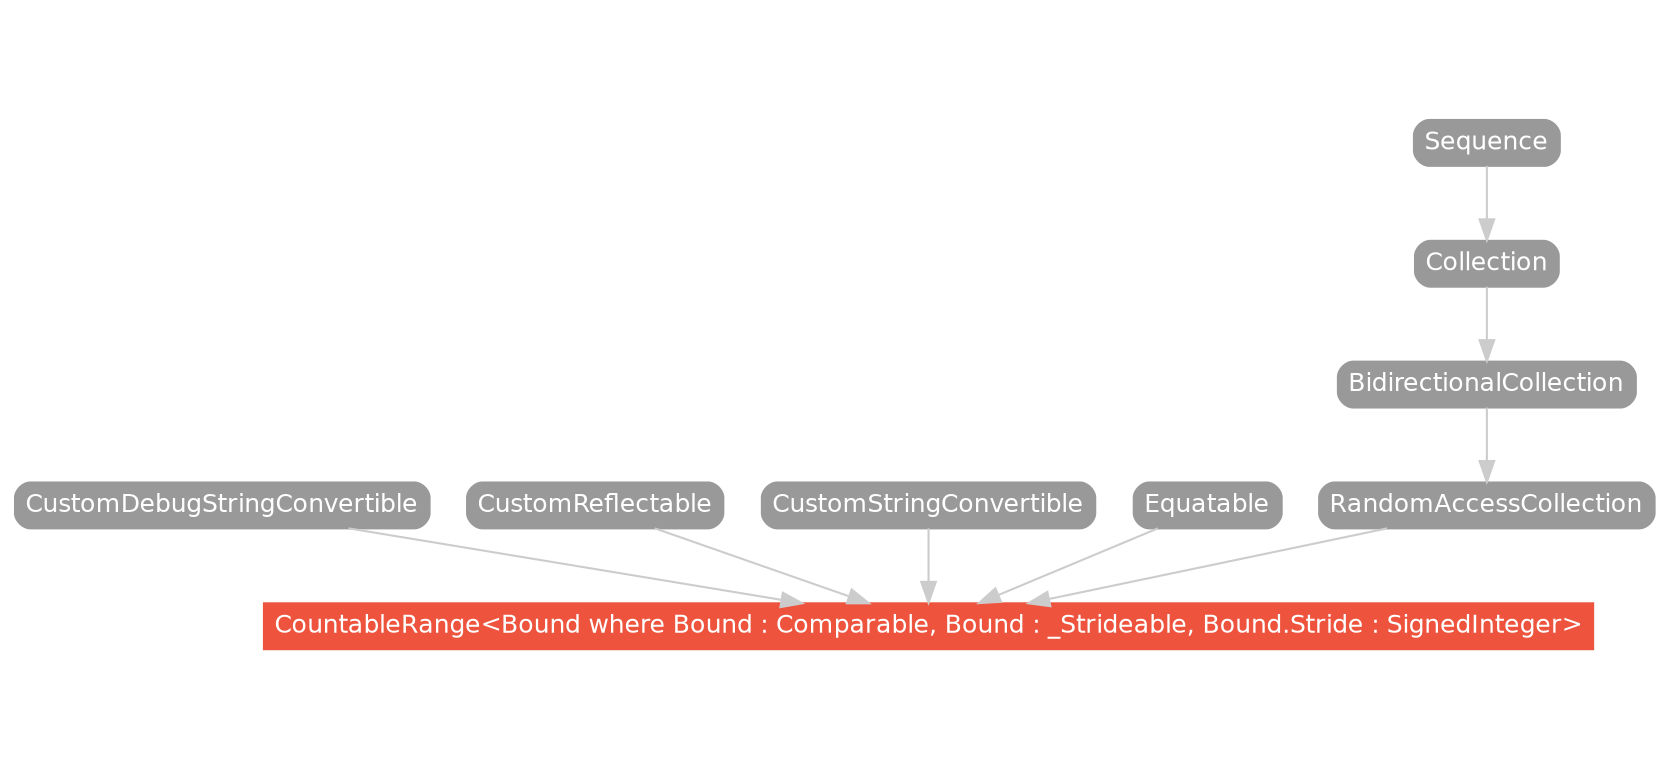 strict digraph "CountableRange<Bound where Bound : Comparable, Bound : _Strideable, Bound.Stride : SignedInteger> - Type Hierarchy - SwiftDoc.org" {
    pad="0.1,0.8"
    node [shape=box, style="filled,rounded", color="#999999", fillcolor="#999999", fontcolor=white, fontname=Helvetica, fontnames="Helvetica,sansserif", fontsize=12, margin="0.07,0.05", height="0.3"]
    edge [color="#cccccc"]
    "BidirectionalCollection" [URL="/protocol/BidirectionalCollection/hierarchy/"]
    "Collection" [URL="/protocol/Collection/hierarchy/"]
    "CountableRange<Bound where Bound : Comparable, Bound : _Strideable, Bound.Stride : SignedInteger>" [URL="/type/CountableRange/", style="filled", fillcolor="#ee543d", color="#ee543d"]
    "CustomDebugStringConvertible" [URL="/protocol/CustomDebugStringConvertible/hierarchy/"]
    "CustomReflectable" [URL="/protocol/CustomReflectable/hierarchy/"]
    "CustomStringConvertible" [URL="/protocol/CustomStringConvertible/hierarchy/"]
    "Equatable" [URL="/protocol/Equatable/hierarchy/"]
    "RandomAccessCollection" [URL="/protocol/RandomAccessCollection/hierarchy/"]
    "Sequence" [URL="/protocol/Sequence/hierarchy/"]    "RandomAccessCollection" -> "CountableRange<Bound where Bound : Comparable, Bound : _Strideable, Bound.Stride : SignedInteger>"
    "CustomStringConvertible" -> "CountableRange<Bound where Bound : Comparable, Bound : _Strideable, Bound.Stride : SignedInteger>"
    "CustomDebugStringConvertible" -> "CountableRange<Bound where Bound : Comparable, Bound : _Strideable, Bound.Stride : SignedInteger>"
    "CustomReflectable" -> "CountableRange<Bound where Bound : Comparable, Bound : _Strideable, Bound.Stride : SignedInteger>"
    "Equatable" -> "CountableRange<Bound where Bound : Comparable, Bound : _Strideable, Bound.Stride : SignedInteger>"
    "BidirectionalCollection" -> "RandomAccessCollection"
    "Collection" -> "BidirectionalCollection"
    "Sequence" -> "Collection"
    subgraph Types {
        rank = max; "CountableRange<Bound where Bound : Comparable, Bound : _Strideable, Bound.Stride : SignedInteger>";
    }
}